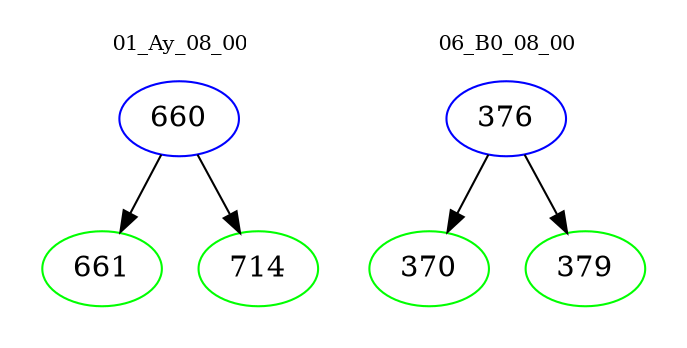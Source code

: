digraph{
subgraph cluster_0 {
color = white
label = "01_Ay_08_00";
fontsize=10;
T0_660 [label="660", color="blue"]
T0_660 -> T0_661 [color="black"]
T0_661 [label="661", color="green"]
T0_660 -> T0_714 [color="black"]
T0_714 [label="714", color="green"]
}
subgraph cluster_1 {
color = white
label = "06_B0_08_00";
fontsize=10;
T1_376 [label="376", color="blue"]
T1_376 -> T1_370 [color="black"]
T1_370 [label="370", color="green"]
T1_376 -> T1_379 [color="black"]
T1_379 [label="379", color="green"]
}
}
